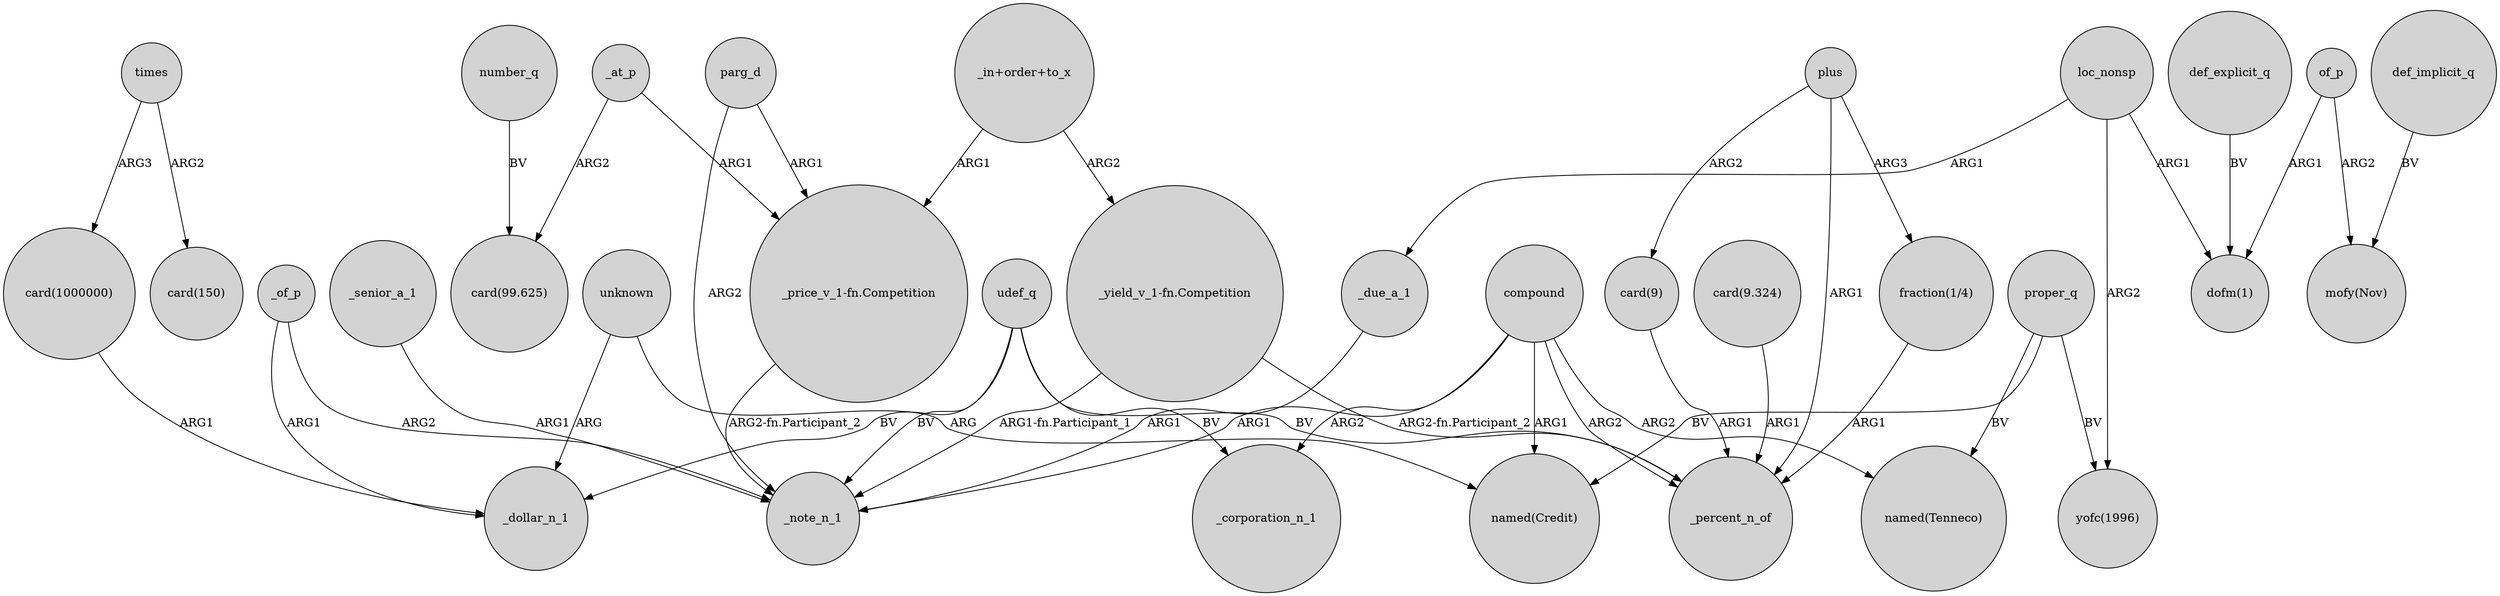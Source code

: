 digraph {
	node [shape=circle style=filled]
	_of_p -> _dollar_n_1 [label=ARG1]
	_at_p -> "card(99.625)" [label=ARG2]
	_senior_a_1 -> _note_n_1 [label=ARG1]
	plus -> "card(9)" [label=ARG2]
	"_price_v_1-fn.Competition" -> _note_n_1 [label="ARG2-fn.Participant_2"]
	of_p -> "mofy(Nov)" [label=ARG2]
	_at_p -> "_price_v_1-fn.Competition" [label=ARG1]
	times -> "card(1000000)" [label=ARG3]
	"card(9)" -> _percent_n_of [label=ARG1]
	loc_nonsp -> "dofm(1)" [label=ARG1]
	number_q -> "card(99.625)" [label=BV]
	"_in+order+to_x" -> "_price_v_1-fn.Competition" [label=ARG1]
	unknown -> _dollar_n_1 [label=ARG]
	plus -> _percent_n_of [label=ARG1]
	parg_d -> _note_n_1 [label=ARG2]
	def_explicit_q -> "dofm(1)" [label=BV]
	unknown -> "named(Credit)" [label=ARG]
	"_in+order+to_x" -> "_yield_v_1-fn.Competition" [label=ARG2]
	compound -> "named(Credit)" [label=ARG1]
	udef_q -> _percent_n_of [label=BV]
	proper_q -> "named(Tenneco)" [label=BV]
	compound -> _percent_n_of [label=ARG2]
	times -> "card(150)" [label=ARG2]
	"_yield_v_1-fn.Competition" -> _percent_n_of [label="ARG2-fn.Participant_2"]
	compound -> _note_n_1 [label=ARG1]
	"fraction(1/4)" -> _percent_n_of [label=ARG1]
	udef_q -> _note_n_1 [label=BV]
	"card(1000000)" -> _dollar_n_1 [label=ARG1]
	proper_q -> "named(Credit)" [label=BV]
	udef_q -> _dollar_n_1 [label=BV]
	"_yield_v_1-fn.Competition" -> _note_n_1 [label="ARG1-fn.Participant_1"]
	compound -> _corporation_n_1 [label=ARG2]
	loc_nonsp -> _due_a_1 [label=ARG1]
	udef_q -> _corporation_n_1 [label=BV]
	_due_a_1 -> _note_n_1 [label=ARG1]
	plus -> "fraction(1/4)" [label=ARG3]
	def_implicit_q -> "mofy(Nov)" [label=BV]
	"card(9.324)" -> _percent_n_of [label=ARG1]
	of_p -> "dofm(1)" [label=ARG1]
	parg_d -> "_price_v_1-fn.Competition" [label=ARG1]
	loc_nonsp -> "yofc(1996)" [label=ARG2]
	proper_q -> "yofc(1996)" [label=BV]
	_of_p -> _note_n_1 [label=ARG2]
	compound -> "named(Tenneco)" [label=ARG2]
}
